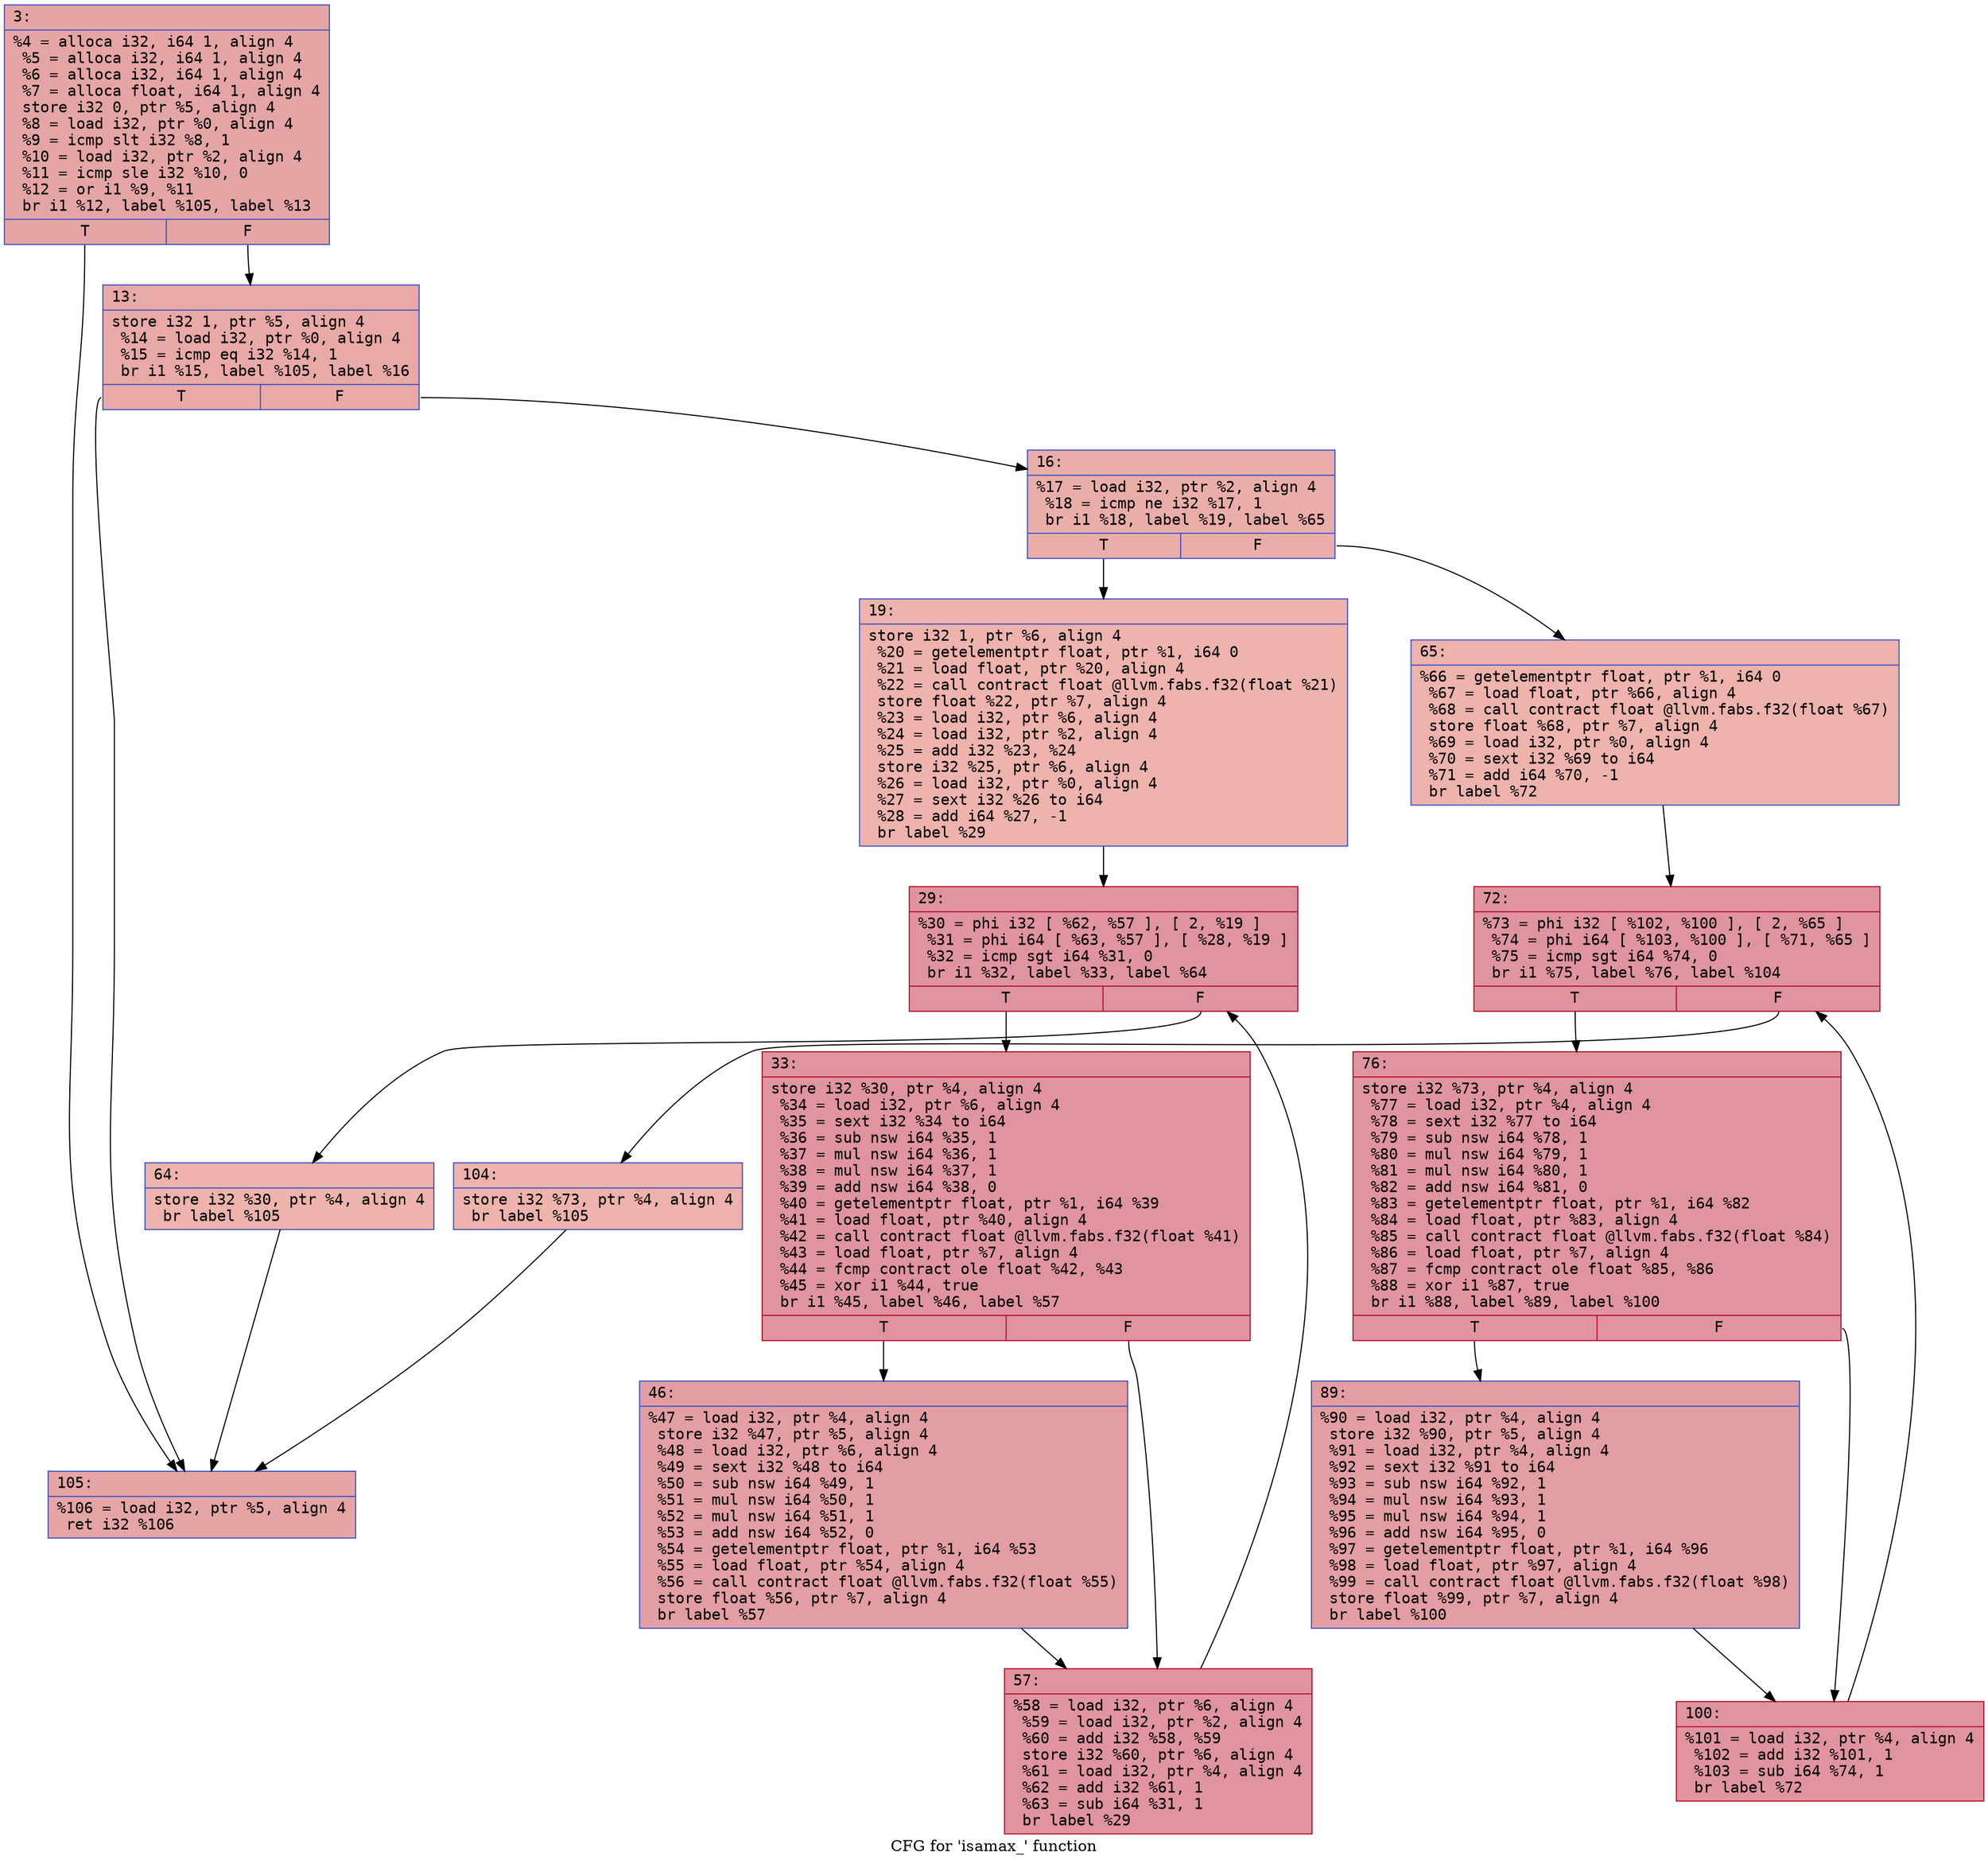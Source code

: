 digraph "CFG for 'isamax_' function" {
	label="CFG for 'isamax_' function";

	Node0x55ee103c08c0 [shape=record,color="#3d50c3ff", style=filled, fillcolor="#c5333470" fontname="Courier",label="{3:\l|  %4 = alloca i32, i64 1, align 4\l  %5 = alloca i32, i64 1, align 4\l  %6 = alloca i32, i64 1, align 4\l  %7 = alloca float, i64 1, align 4\l  store i32 0, ptr %5, align 4\l  %8 = load i32, ptr %0, align 4\l  %9 = icmp slt i32 %8, 1\l  %10 = load i32, ptr %2, align 4\l  %11 = icmp sle i32 %10, 0\l  %12 = or i1 %9, %11\l  br i1 %12, label %105, label %13\l|{<s0>T|<s1>F}}"];
	Node0x55ee103c08c0:s0 -> Node0x55ee103c0e60[tooltip="3 -> 105\nProbability 50.00%" ];
	Node0x55ee103c08c0:s1 -> Node0x55ee103c0eb0[tooltip="3 -> 13\nProbability 50.00%" ];
	Node0x55ee103c0eb0 [shape=record,color="#3d50c3ff", style=filled, fillcolor="#ca3b3770" fontname="Courier",label="{13:\l|  store i32 1, ptr %5, align 4\l  %14 = load i32, ptr %0, align 4\l  %15 = icmp eq i32 %14, 1\l  br i1 %15, label %105, label %16\l|{<s0>T|<s1>F}}"];
	Node0x55ee103c0eb0:s0 -> Node0x55ee103c0e60[tooltip="13 -> 105\nProbability 50.00%" ];
	Node0x55ee103c0eb0:s1 -> Node0x55ee103c1160[tooltip="13 -> 16\nProbability 50.00%" ];
	Node0x55ee103c1160 [shape=record,color="#3d50c3ff", style=filled, fillcolor="#d0473d70" fontname="Courier",label="{16:\l|  %17 = load i32, ptr %2, align 4\l  %18 = icmp ne i32 %17, 1\l  br i1 %18, label %19, label %65\l|{<s0>T|<s1>F}}"];
	Node0x55ee103c1160:s0 -> Node0x55ee103c1370[tooltip="16 -> 19\nProbability 50.00%" ];
	Node0x55ee103c1160:s1 -> Node0x55ee103c13c0[tooltip="16 -> 65\nProbability 50.00%" ];
	Node0x55ee103c1370 [shape=record,color="#3d50c3ff", style=filled, fillcolor="#d6524470" fontname="Courier",label="{19:\l|  store i32 1, ptr %6, align 4\l  %20 = getelementptr float, ptr %1, i64 0\l  %21 = load float, ptr %20, align 4\l  %22 = call contract float @llvm.fabs.f32(float %21)\l  store float %22, ptr %7, align 4\l  %23 = load i32, ptr %6, align 4\l  %24 = load i32, ptr %2, align 4\l  %25 = add i32 %23, %24\l  store i32 %25, ptr %6, align 4\l  %26 = load i32, ptr %0, align 4\l  %27 = sext i32 %26 to i64\l  %28 = add i64 %27, -1\l  br label %29\l}"];
	Node0x55ee103c1370 -> Node0x55ee103c1bc0[tooltip="19 -> 29\nProbability 100.00%" ];
	Node0x55ee103c1bc0 [shape=record,color="#b70d28ff", style=filled, fillcolor="#b70d2870" fontname="Courier",label="{29:\l|  %30 = phi i32 [ %62, %57 ], [ 2, %19 ]\l  %31 = phi i64 [ %63, %57 ], [ %28, %19 ]\l  %32 = icmp sgt i64 %31, 0\l  br i1 %32, label %33, label %64\l|{<s0>T|<s1>F}}"];
	Node0x55ee103c1bc0:s0 -> Node0x55ee103c1ee0[tooltip="29 -> 33\nProbability 96.88%" ];
	Node0x55ee103c1bc0:s1 -> Node0x55ee103c1f30[tooltip="29 -> 64\nProbability 3.12%" ];
	Node0x55ee103c1ee0 [shape=record,color="#b70d28ff", style=filled, fillcolor="#b70d2870" fontname="Courier",label="{33:\l|  store i32 %30, ptr %4, align 4\l  %34 = load i32, ptr %6, align 4\l  %35 = sext i32 %34 to i64\l  %36 = sub nsw i64 %35, 1\l  %37 = mul nsw i64 %36, 1\l  %38 = mul nsw i64 %37, 1\l  %39 = add nsw i64 %38, 0\l  %40 = getelementptr float, ptr %1, i64 %39\l  %41 = load float, ptr %40, align 4\l  %42 = call contract float @llvm.fabs.f32(float %41)\l  %43 = load float, ptr %7, align 4\l  %44 = fcmp contract ole float %42, %43\l  %45 = xor i1 %44, true\l  br i1 %45, label %46, label %57\l|{<s0>T|<s1>F}}"];
	Node0x55ee103c1ee0:s0 -> Node0x55ee103c27b0[tooltip="33 -> 46\nProbability 50.00%" ];
	Node0x55ee103c1ee0:s1 -> Node0x55ee103c1c80[tooltip="33 -> 57\nProbability 50.00%" ];
	Node0x55ee103c27b0 [shape=record,color="#3d50c3ff", style=filled, fillcolor="#be242e70" fontname="Courier",label="{46:\l|  %47 = load i32, ptr %4, align 4\l  store i32 %47, ptr %5, align 4\l  %48 = load i32, ptr %6, align 4\l  %49 = sext i32 %48 to i64\l  %50 = sub nsw i64 %49, 1\l  %51 = mul nsw i64 %50, 1\l  %52 = mul nsw i64 %51, 1\l  %53 = add nsw i64 %52, 0\l  %54 = getelementptr float, ptr %1, i64 %53\l  %55 = load float, ptr %54, align 4\l  %56 = call contract float @llvm.fabs.f32(float %55)\l  store float %56, ptr %7, align 4\l  br label %57\l}"];
	Node0x55ee103c27b0 -> Node0x55ee103c1c80[tooltip="46 -> 57\nProbability 100.00%" ];
	Node0x55ee103c1c80 [shape=record,color="#b70d28ff", style=filled, fillcolor="#b70d2870" fontname="Courier",label="{57:\l|  %58 = load i32, ptr %6, align 4\l  %59 = load i32, ptr %2, align 4\l  %60 = add i32 %58, %59\l  store i32 %60, ptr %6, align 4\l  %61 = load i32, ptr %4, align 4\l  %62 = add i32 %61, 1\l  %63 = sub i64 %31, 1\l  br label %29\l}"];
	Node0x55ee103c1c80 -> Node0x55ee103c1bc0[tooltip="57 -> 29\nProbability 100.00%" ];
	Node0x55ee103c1f30 [shape=record,color="#3d50c3ff", style=filled, fillcolor="#d6524470" fontname="Courier",label="{64:\l|  store i32 %30, ptr %4, align 4\l  br label %105\l}"];
	Node0x55ee103c1f30 -> Node0x55ee103c0e60[tooltip="64 -> 105\nProbability 100.00%" ];
	Node0x55ee103c13c0 [shape=record,color="#3d50c3ff", style=filled, fillcolor="#d6524470" fontname="Courier",label="{65:\l|  %66 = getelementptr float, ptr %1, i64 0\l  %67 = load float, ptr %66, align 4\l  %68 = call contract float @llvm.fabs.f32(float %67)\l  store float %68, ptr %7, align 4\l  %69 = load i32, ptr %0, align 4\l  %70 = sext i32 %69 to i64\l  %71 = add i64 %70, -1\l  br label %72\l}"];
	Node0x55ee103c13c0 -> Node0x55ee103c41b0[tooltip="65 -> 72\nProbability 100.00%" ];
	Node0x55ee103c41b0 [shape=record,color="#b70d28ff", style=filled, fillcolor="#b70d2870" fontname="Courier",label="{72:\l|  %73 = phi i32 [ %102, %100 ], [ 2, %65 ]\l  %74 = phi i64 [ %103, %100 ], [ %71, %65 ]\l  %75 = icmp sgt i64 %74, 0\l  br i1 %75, label %76, label %104\l|{<s0>T|<s1>F}}"];
	Node0x55ee103c41b0:s0 -> Node0x55ee103c44d0[tooltip="72 -> 76\nProbability 96.88%" ];
	Node0x55ee103c41b0:s1 -> Node0x55ee103c4520[tooltip="72 -> 104\nProbability 3.12%" ];
	Node0x55ee103c44d0 [shape=record,color="#b70d28ff", style=filled, fillcolor="#b70d2870" fontname="Courier",label="{76:\l|  store i32 %73, ptr %4, align 4\l  %77 = load i32, ptr %4, align 4\l  %78 = sext i32 %77 to i64\l  %79 = sub nsw i64 %78, 1\l  %80 = mul nsw i64 %79, 1\l  %81 = mul nsw i64 %80, 1\l  %82 = add nsw i64 %81, 0\l  %83 = getelementptr float, ptr %1, i64 %82\l  %84 = load float, ptr %83, align 4\l  %85 = call contract float @llvm.fabs.f32(float %84)\l  %86 = load float, ptr %7, align 4\l  %87 = fcmp contract ole float %85, %86\l  %88 = xor i1 %87, true\l  br i1 %88, label %89, label %100\l|{<s0>T|<s1>F}}"];
	Node0x55ee103c44d0:s0 -> Node0x55ee103c4da0[tooltip="76 -> 89\nProbability 50.00%" ];
	Node0x55ee103c44d0:s1 -> Node0x55ee103c4270[tooltip="76 -> 100\nProbability 50.00%" ];
	Node0x55ee103c4da0 [shape=record,color="#3d50c3ff", style=filled, fillcolor="#be242e70" fontname="Courier",label="{89:\l|  %90 = load i32, ptr %4, align 4\l  store i32 %90, ptr %5, align 4\l  %91 = load i32, ptr %4, align 4\l  %92 = sext i32 %91 to i64\l  %93 = sub nsw i64 %92, 1\l  %94 = mul nsw i64 %93, 1\l  %95 = mul nsw i64 %94, 1\l  %96 = add nsw i64 %95, 0\l  %97 = getelementptr float, ptr %1, i64 %96\l  %98 = load float, ptr %97, align 4\l  %99 = call contract float @llvm.fabs.f32(float %98)\l  store float %99, ptr %7, align 4\l  br label %100\l}"];
	Node0x55ee103c4da0 -> Node0x55ee103c4270[tooltip="89 -> 100\nProbability 100.00%" ];
	Node0x55ee103c4270 [shape=record,color="#b70d28ff", style=filled, fillcolor="#b70d2870" fontname="Courier",label="{100:\l|  %101 = load i32, ptr %4, align 4\l  %102 = add i32 %101, 1\l  %103 = sub i64 %74, 1\l  br label %72\l}"];
	Node0x55ee103c4270 -> Node0x55ee103c41b0[tooltip="100 -> 72\nProbability 100.00%" ];
	Node0x55ee103c4520 [shape=record,color="#3d50c3ff", style=filled, fillcolor="#d6524470" fontname="Courier",label="{104:\l|  store i32 %73, ptr %4, align 4\l  br label %105\l}"];
	Node0x55ee103c4520 -> Node0x55ee103c0e60[tooltip="104 -> 105\nProbability 100.00%" ];
	Node0x55ee103c0e60 [shape=record,color="#3d50c3ff", style=filled, fillcolor="#c5333470" fontname="Courier",label="{105:\l|  %106 = load i32, ptr %5, align 4\l  ret i32 %106\l}"];
}
